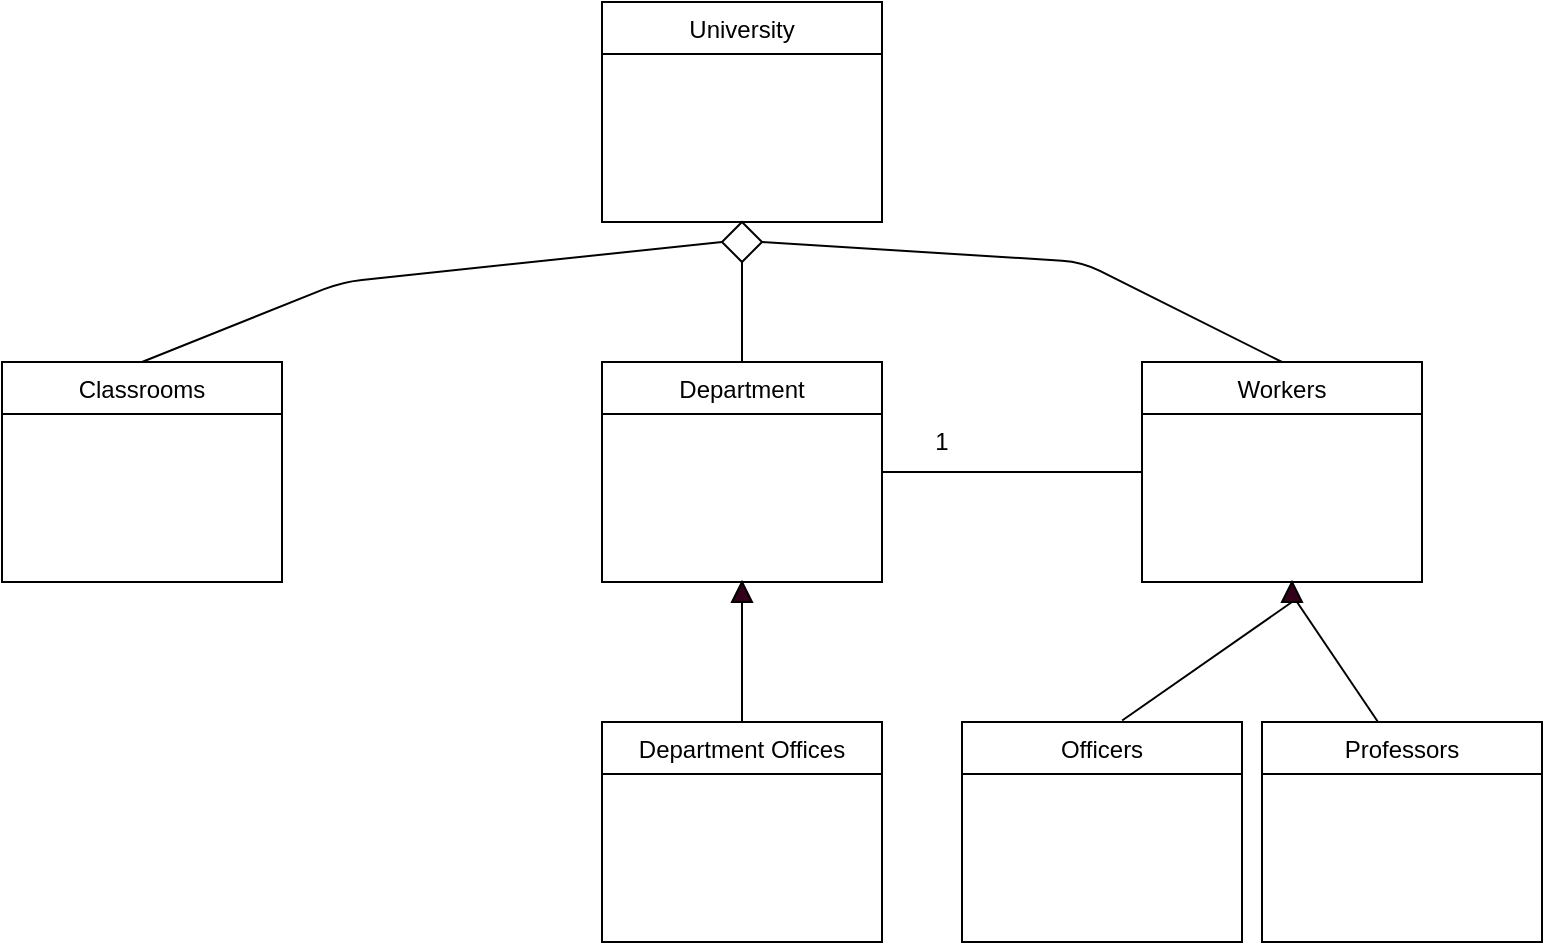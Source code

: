 <mxfile version="15.2.9" type="github">
  <diagram id="C5RBs43oDa-KdzZeNtuy" name="Page-1">
    <mxGraphModel dx="1209" dy="662" grid="1" gridSize="10" guides="1" tooltips="1" connect="1" arrows="1" fold="1" page="1" pageScale="1" pageWidth="827" pageHeight="1169" math="0" shadow="0">
      <root>
        <mxCell id="WIyWlLk6GJQsqaUBKTNV-0" />
        <mxCell id="WIyWlLk6GJQsqaUBKTNV-1" parent="WIyWlLk6GJQsqaUBKTNV-0" />
        <mxCell id="jHpyV1nwlgdYsGa9rliT-3" value="University" style="swimlane;fontStyle=0;childLayout=stackLayout;horizontal=1;startSize=26;horizontalStack=0;resizeParent=1;resizeParentMax=0;resizeLast=0;collapsible=1;marginBottom=0;" vertex="1" parent="WIyWlLk6GJQsqaUBKTNV-1">
          <mxGeometry x="330" y="60" width="140" height="110" as="geometry" />
        </mxCell>
        <mxCell id="jHpyV1nwlgdYsGa9rliT-7" value="Classrooms" style="swimlane;fontStyle=0;childLayout=stackLayout;horizontal=1;startSize=26;horizontalStack=0;resizeParent=1;resizeParentMax=0;resizeLast=0;collapsible=1;marginBottom=0;" vertex="1" parent="WIyWlLk6GJQsqaUBKTNV-1">
          <mxGeometry x="30" y="240" width="140" height="110" as="geometry" />
        </mxCell>
        <mxCell id="jHpyV1nwlgdYsGa9rliT-8" value="Department" style="swimlane;fontStyle=0;childLayout=stackLayout;horizontal=1;startSize=26;horizontalStack=0;resizeParent=1;resizeParentMax=0;resizeLast=0;collapsible=1;marginBottom=0;" vertex="1" parent="WIyWlLk6GJQsqaUBKTNV-1">
          <mxGeometry x="330" y="240" width="140" height="110" as="geometry" />
        </mxCell>
        <mxCell id="jHpyV1nwlgdYsGa9rliT-9" value="Department Offices" style="swimlane;fontStyle=0;childLayout=stackLayout;horizontal=1;startSize=26;horizontalStack=0;resizeParent=1;resizeParentMax=0;resizeLast=0;collapsible=1;marginBottom=0;" vertex="1" parent="WIyWlLk6GJQsqaUBKTNV-1">
          <mxGeometry x="330" y="420" width="140" height="110" as="geometry" />
        </mxCell>
        <mxCell id="jHpyV1nwlgdYsGa9rliT-11" value="Workers" style="swimlane;fontStyle=0;childLayout=stackLayout;horizontal=1;startSize=26;horizontalStack=0;resizeParent=1;resizeParentMax=0;resizeLast=0;collapsible=1;marginBottom=0;" vertex="1" parent="WIyWlLk6GJQsqaUBKTNV-1">
          <mxGeometry x="600" y="240" width="140" height="110" as="geometry" />
        </mxCell>
        <mxCell id="jHpyV1nwlgdYsGa9rliT-12" value="" style="rhombus;whiteSpace=wrap;html=1;" vertex="1" parent="WIyWlLk6GJQsqaUBKTNV-1">
          <mxGeometry x="390" y="170" width="20" height="20" as="geometry" />
        </mxCell>
        <mxCell id="jHpyV1nwlgdYsGa9rliT-14" value="" style="endArrow=none;html=1;exitX=0.5;exitY=0;exitDx=0;exitDy=0;entryX=0;entryY=0.5;entryDx=0;entryDy=0;" edge="1" parent="WIyWlLk6GJQsqaUBKTNV-1" source="jHpyV1nwlgdYsGa9rliT-7" target="jHpyV1nwlgdYsGa9rliT-12">
          <mxGeometry width="50" height="50" relative="1" as="geometry">
            <mxPoint x="390" y="370" as="sourcePoint" />
            <mxPoint x="440" y="320" as="targetPoint" />
            <Array as="points">
              <mxPoint x="200" y="200" />
            </Array>
          </mxGeometry>
        </mxCell>
        <mxCell id="jHpyV1nwlgdYsGa9rliT-16" value="" style="endArrow=none;html=1;entryX=0.5;entryY=1;entryDx=0;entryDy=0;exitX=0.5;exitY=0;exitDx=0;exitDy=0;" edge="1" parent="WIyWlLk6GJQsqaUBKTNV-1" source="jHpyV1nwlgdYsGa9rliT-8" target="jHpyV1nwlgdYsGa9rliT-12">
          <mxGeometry width="50" height="50" relative="1" as="geometry">
            <mxPoint x="390" y="370" as="sourcePoint" />
            <mxPoint x="440" y="320" as="targetPoint" />
            <Array as="points">
              <mxPoint x="400" y="210" />
            </Array>
          </mxGeometry>
        </mxCell>
        <mxCell id="jHpyV1nwlgdYsGa9rliT-17" value="" style="endArrow=none;html=1;exitX=1;exitY=0.5;exitDx=0;exitDy=0;entryX=0.5;entryY=0;entryDx=0;entryDy=0;" edge="1" parent="WIyWlLk6GJQsqaUBKTNV-1" source="jHpyV1nwlgdYsGa9rliT-12" target="jHpyV1nwlgdYsGa9rliT-11">
          <mxGeometry width="50" height="50" relative="1" as="geometry">
            <mxPoint x="390" y="370" as="sourcePoint" />
            <mxPoint x="670" y="230" as="targetPoint" />
            <Array as="points">
              <mxPoint x="570" y="190" />
            </Array>
          </mxGeometry>
        </mxCell>
        <mxCell id="jHpyV1nwlgdYsGa9rliT-24" value="Officers" style="swimlane;fontStyle=0;childLayout=stackLayout;horizontal=1;startSize=26;horizontalStack=0;resizeParent=1;resizeParentMax=0;resizeLast=0;collapsible=1;marginBottom=0;" vertex="1" parent="WIyWlLk6GJQsqaUBKTNV-1">
          <mxGeometry x="510" y="420" width="140" height="110" as="geometry" />
        </mxCell>
        <mxCell id="jHpyV1nwlgdYsGa9rliT-25" value="Professors" style="swimlane;fontStyle=0;childLayout=stackLayout;horizontal=1;startSize=26;horizontalStack=0;resizeParent=1;resizeParentMax=0;resizeLast=0;collapsible=1;marginBottom=0;" vertex="1" parent="WIyWlLk6GJQsqaUBKTNV-1">
          <mxGeometry x="660" y="420" width="140" height="110" as="geometry" />
        </mxCell>
        <mxCell id="jHpyV1nwlgdYsGa9rliT-28" value="" style="triangle;whiteSpace=wrap;html=1;direction=north;fillColor=#33001A;" vertex="1" parent="WIyWlLk6GJQsqaUBKTNV-1">
          <mxGeometry x="670" y="350" width="10" height="10" as="geometry" />
        </mxCell>
        <mxCell id="jHpyV1nwlgdYsGa9rliT-29" value="" style="triangle;whiteSpace=wrap;html=1;direction=north;fillColor=#33001A;" vertex="1" parent="WIyWlLk6GJQsqaUBKTNV-1">
          <mxGeometry x="395" y="350" width="10" height="10" as="geometry" />
        </mxCell>
        <mxCell id="jHpyV1nwlgdYsGa9rliT-30" value="" style="endArrow=none;html=1;exitX=0.5;exitY=0;exitDx=0;exitDy=0;entryX=0;entryY=0.5;entryDx=0;entryDy=0;" edge="1" parent="WIyWlLk6GJQsqaUBKTNV-1" source="jHpyV1nwlgdYsGa9rliT-9" target="jHpyV1nwlgdYsGa9rliT-29">
          <mxGeometry width="50" height="50" relative="1" as="geometry">
            <mxPoint x="390" y="370" as="sourcePoint" />
            <mxPoint x="440" y="320" as="targetPoint" />
          </mxGeometry>
        </mxCell>
        <mxCell id="jHpyV1nwlgdYsGa9rliT-31" value="" style="endArrow=none;html=1;exitX=0.415;exitY=0.001;exitDx=0;exitDy=0;exitPerimeter=0;entryX=0;entryY=0.75;entryDx=0;entryDy=0;" edge="1" parent="WIyWlLk6GJQsqaUBKTNV-1" source="jHpyV1nwlgdYsGa9rliT-25" target="jHpyV1nwlgdYsGa9rliT-28">
          <mxGeometry width="50" height="50" relative="1" as="geometry">
            <mxPoint x="680" y="410" as="sourcePoint" />
            <mxPoint x="730" y="360" as="targetPoint" />
          </mxGeometry>
        </mxCell>
        <mxCell id="jHpyV1nwlgdYsGa9rliT-32" value="" style="endArrow=none;html=1;exitX=0.572;exitY=-0.007;exitDx=0;exitDy=0;exitPerimeter=0;entryX=0;entryY=0.5;entryDx=0;entryDy=0;" edge="1" parent="WIyWlLk6GJQsqaUBKTNV-1" source="jHpyV1nwlgdYsGa9rliT-24" target="jHpyV1nwlgdYsGa9rliT-28">
          <mxGeometry width="50" height="50" relative="1" as="geometry">
            <mxPoint x="390" y="370" as="sourcePoint" />
            <mxPoint x="440" y="320" as="targetPoint" />
          </mxGeometry>
        </mxCell>
        <mxCell id="jHpyV1nwlgdYsGa9rliT-33" value="" style="endArrow=none;html=1;entryX=0;entryY=0.5;entryDx=0;entryDy=0;exitX=1;exitY=0.5;exitDx=0;exitDy=0;" edge="1" parent="WIyWlLk6GJQsqaUBKTNV-1" source="jHpyV1nwlgdYsGa9rliT-8" target="jHpyV1nwlgdYsGa9rliT-11">
          <mxGeometry width="50" height="50" relative="1" as="geometry">
            <mxPoint x="390" y="370" as="sourcePoint" />
            <mxPoint x="440" y="320" as="targetPoint" />
          </mxGeometry>
        </mxCell>
        <mxCell id="jHpyV1nwlgdYsGa9rliT-34" value="1" style="text;html=1;strokeColor=none;fillColor=none;align=center;verticalAlign=middle;whiteSpace=wrap;rounded=0;" vertex="1" parent="WIyWlLk6GJQsqaUBKTNV-1">
          <mxGeometry x="480" y="270" width="40" height="20" as="geometry" />
        </mxCell>
      </root>
    </mxGraphModel>
  </diagram>
</mxfile>
